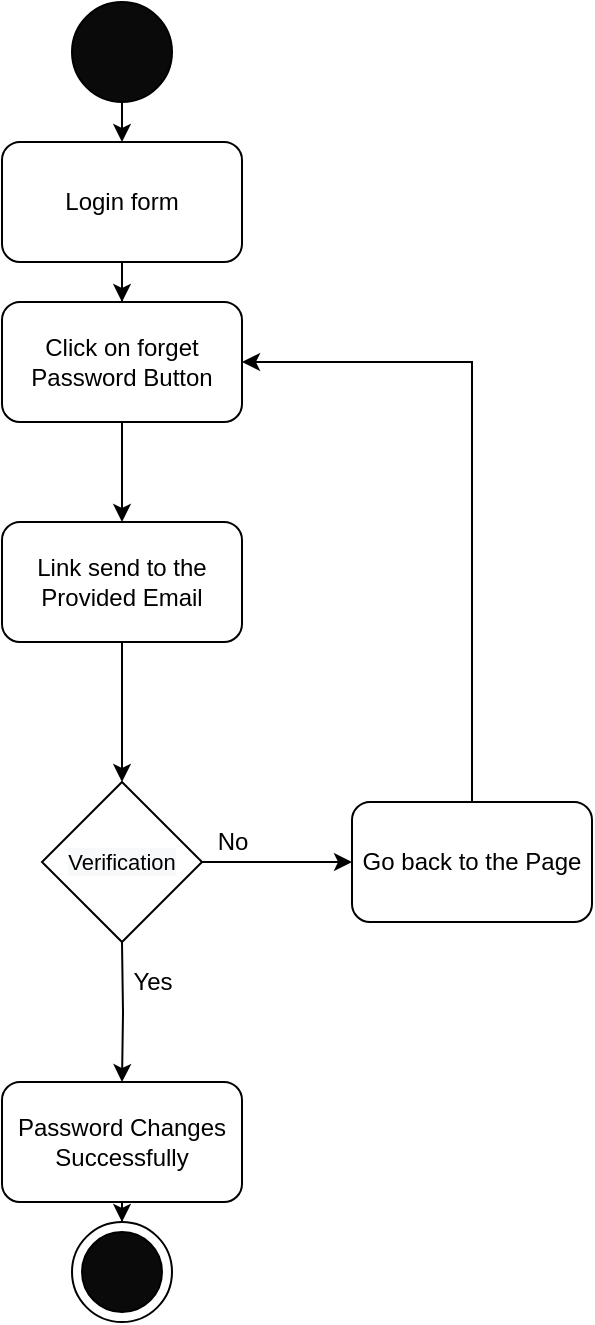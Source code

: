 <mxfile version="16.4.3" type="device"><diagram id="zAXtwYM5_Yiz9pQEBJkd" name="Page-1"><mxGraphModel dx="340" dy="697" grid="1" gridSize="10" guides="1" tooltips="1" connect="1" arrows="1" fold="1" page="1" pageScale="1" pageWidth="827" pageHeight="1169" math="0" shadow="0"><root><mxCell id="0"/><mxCell id="1" parent="0"/><mxCell id="isfXv0DuhAI8vXiQAEQB-5" style="edgeStyle=orthogonalEdgeStyle;rounded=0;orthogonalLoop=1;jettySize=auto;html=1;exitX=0.5;exitY=1;exitDx=0;exitDy=0;entryX=0.5;entryY=0;entryDx=0;entryDy=0;" parent="1" source="isfXv0DuhAI8vXiQAEQB-2" target="isfXv0DuhAI8vXiQAEQB-3" edge="1"><mxGeometry relative="1" as="geometry"/></mxCell><mxCell id="isfXv0DuhAI8vXiQAEQB-2" value="" style="ellipse;whiteSpace=wrap;html=1;aspect=fixed;fillColor=#0A0A0A;" parent="1" vertex="1"><mxGeometry x="180" y="50" width="50" height="50" as="geometry"/></mxCell><mxCell id="729QtOj9i2_w1OWR8N9A-2" value="" style="edgeStyle=orthogonalEdgeStyle;rounded=0;orthogonalLoop=1;jettySize=auto;html=1;" edge="1" parent="1" source="isfXv0DuhAI8vXiQAEQB-3" target="729QtOj9i2_w1OWR8N9A-1"><mxGeometry relative="1" as="geometry"/></mxCell><mxCell id="isfXv0DuhAI8vXiQAEQB-3" value="Login form" style="rounded=1;whiteSpace=wrap;html=1;fillColor=#FFFFFF;" parent="1" vertex="1"><mxGeometry x="145" y="120" width="120" height="60" as="geometry"/></mxCell><mxCell id="isfXv0DuhAI8vXiQAEQB-12" value="" style="edgeStyle=orthogonalEdgeStyle;rounded=0;orthogonalLoop=1;jettySize=auto;html=1;" parent="1" target="isfXv0DuhAI8vXiQAEQB-11" edge="1"><mxGeometry relative="1" as="geometry"><mxPoint x="205" y="520" as="sourcePoint"/></mxGeometry></mxCell><mxCell id="isfXv0DuhAI8vXiQAEQB-15" value="" style="edgeStyle=orthogonalEdgeStyle;rounded=0;orthogonalLoop=1;jettySize=auto;html=1;exitX=1;exitY=0.5;exitDx=0;exitDy=0;" parent="1" source="isfXv0DuhAI8vXiQAEQB-26" target="isfXv0DuhAI8vXiQAEQB-14" edge="1"><mxGeometry relative="1" as="geometry"><mxPoint x="265" y="490" as="sourcePoint"/></mxGeometry></mxCell><mxCell id="isfXv0DuhAI8vXiQAEQB-20" style="edgeStyle=orthogonalEdgeStyle;rounded=0;orthogonalLoop=1;jettySize=auto;html=1;exitX=0.5;exitY=1;exitDx=0;exitDy=0;" parent="1" source="isfXv0DuhAI8vXiQAEQB-11" target="isfXv0DuhAI8vXiQAEQB-19" edge="1"><mxGeometry relative="1" as="geometry"/></mxCell><mxCell id="isfXv0DuhAI8vXiQAEQB-11" value="Password Changes Successfully" style="whiteSpace=wrap;html=1;fillColor=#FFFFFF;rounded=1;" parent="1" vertex="1"><mxGeometry x="145" y="590" width="120" height="60" as="geometry"/></mxCell><mxCell id="729QtOj9i2_w1OWR8N9A-4" style="edgeStyle=orthogonalEdgeStyle;rounded=0;orthogonalLoop=1;jettySize=auto;html=1;exitX=0.5;exitY=0;exitDx=0;exitDy=0;entryX=1;entryY=0.5;entryDx=0;entryDy=0;" edge="1" parent="1" source="isfXv0DuhAI8vXiQAEQB-14" target="729QtOj9i2_w1OWR8N9A-1"><mxGeometry relative="1" as="geometry"/></mxCell><mxCell id="isfXv0DuhAI8vXiQAEQB-14" value="Go back to the Page" style="whiteSpace=wrap;html=1;fillColor=#FFFFFF;rounded=1;" parent="1" vertex="1"><mxGeometry x="320" y="450" width="120" height="60" as="geometry"/></mxCell><mxCell id="isfXv0DuhAI8vXiQAEQB-17" value="No" style="text;html=1;align=center;verticalAlign=middle;resizable=0;points=[];autosize=1;strokeColor=none;fillColor=none;" parent="1" vertex="1"><mxGeometry x="245" y="460" width="30" height="20" as="geometry"/></mxCell><mxCell id="isfXv0DuhAI8vXiQAEQB-18" value="Yes" style="text;html=1;align=center;verticalAlign=middle;resizable=0;points=[];autosize=1;strokeColor=none;fillColor=none;" parent="1" vertex="1"><mxGeometry x="200" y="530" width="40" height="20" as="geometry"/></mxCell><mxCell id="isfXv0DuhAI8vXiQAEQB-19" value="" style="ellipse;whiteSpace=wrap;html=1;aspect=fixed;fillColor=#FFFFFF;" parent="1" vertex="1"><mxGeometry x="180" y="660" width="50" height="50" as="geometry"/></mxCell><mxCell id="isfXv0DuhAI8vXiQAEQB-21" value="" style="ellipse;whiteSpace=wrap;html=1;aspect=fixed;fillColor=#0A0A0A;" parent="1" vertex="1"><mxGeometry x="185" y="665" width="40" height="40" as="geometry"/></mxCell><mxCell id="isfXv0DuhAI8vXiQAEQB-27" style="edgeStyle=orthogonalEdgeStyle;rounded=0;orthogonalLoop=1;jettySize=auto;html=1;exitX=0.5;exitY=1;exitDx=0;exitDy=0;" parent="1" source="isfXv0DuhAI8vXiQAEQB-22" target="isfXv0DuhAI8vXiQAEQB-26" edge="1"><mxGeometry relative="1" as="geometry"/></mxCell><mxCell id="isfXv0DuhAI8vXiQAEQB-22" value="Link send to the Provided Email" style="whiteSpace=wrap;html=1;fillColor=#FFFFFF;rounded=1;" parent="1" vertex="1"><mxGeometry x="145" y="310" width="120" height="60" as="geometry"/></mxCell><mxCell id="isfXv0DuhAI8vXiQAEQB-26" value="&lt;span style=&quot;color: rgb(0 , 0 , 0) ; font-family: &amp;#34;helvetica&amp;#34; ; font-style: normal ; font-weight: 400 ; letter-spacing: normal ; text-align: center ; text-indent: 0px ; text-transform: none ; word-spacing: 0px ; background-color: rgb(248 , 249 , 250) ; display: inline ; float: none&quot;&gt;&lt;font style=&quot;font-size: 11px&quot;&gt;Verification&lt;/font&gt;&lt;/span&gt;" style="rhombus;whiteSpace=wrap;html=1;fillColor=#FFFFFF;" parent="1" vertex="1"><mxGeometry x="165" y="440" width="80" height="80" as="geometry"/></mxCell><mxCell id="729QtOj9i2_w1OWR8N9A-3" style="edgeStyle=orthogonalEdgeStyle;rounded=0;orthogonalLoop=1;jettySize=auto;html=1;exitX=0.5;exitY=1;exitDx=0;exitDy=0;" edge="1" parent="1" source="729QtOj9i2_w1OWR8N9A-1" target="isfXv0DuhAI8vXiQAEQB-22"><mxGeometry relative="1" as="geometry"/></mxCell><mxCell id="729QtOj9i2_w1OWR8N9A-1" value="Click on forget Password Button" style="whiteSpace=wrap;html=1;fillColor=#FFFFFF;rounded=1;" vertex="1" parent="1"><mxGeometry x="145" y="200" width="120" height="60" as="geometry"/></mxCell></root></mxGraphModel></diagram></mxfile>
